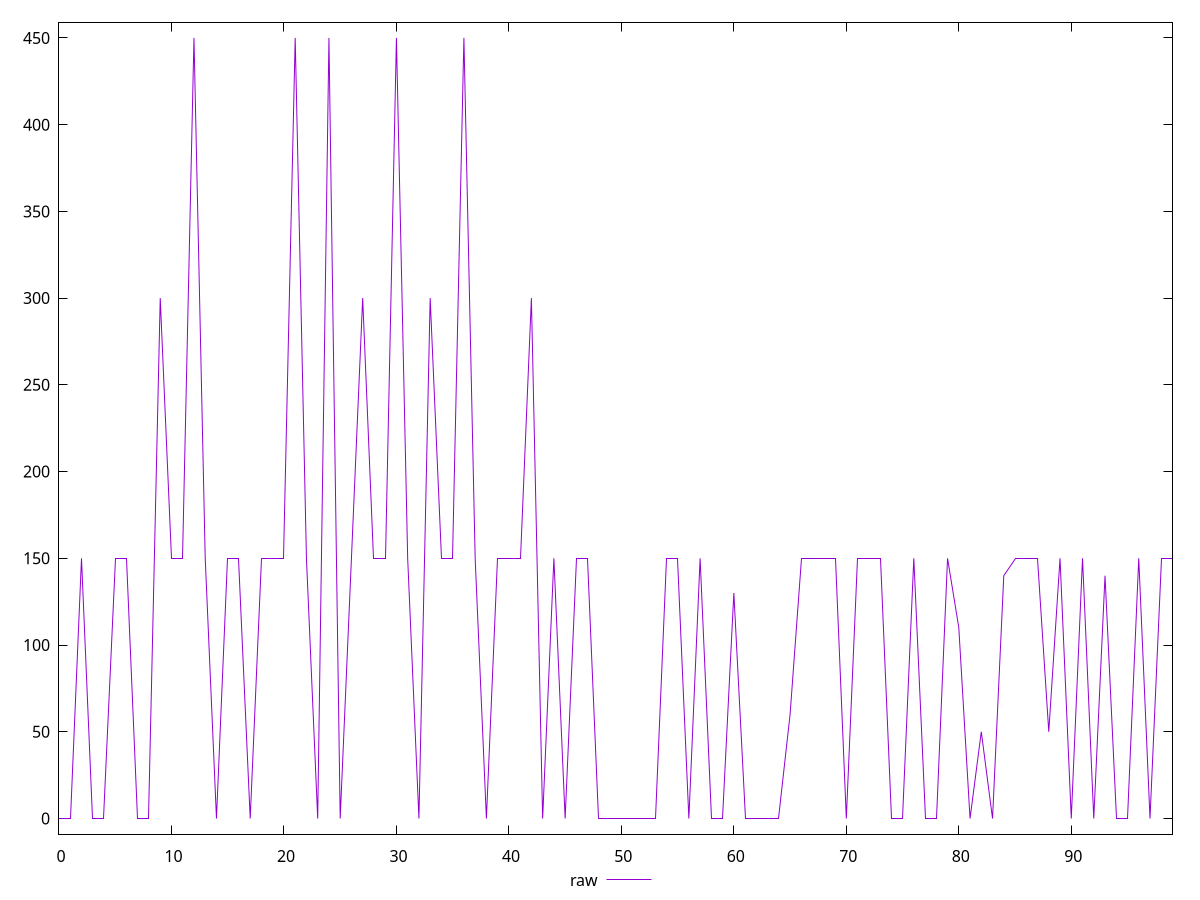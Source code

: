reset

$raw <<EOF
0 0
1 0
2 150
3 0
4 0
5 150
6 150
7 0
8 0
9 300
10 150
11 150
12 450
13 150
14 0
15 150
16 150
17 0
18 150
19 150
20 150
21 450
22 150
23 0
24 450
25 0
26 150
27 300
28 150
29 150
30 450
31 150
32 0
33 300
34 150
35 150
36 450
37 150
38 0
39 150
40 150
41 150
42 300
43 0
44 150
45 0
46 150
47 150
48 0
49 0
50 0
51 0
52 0
53 0
54 150
55 150
56 0
57 150
58 0
59 0
60 130
61 0
62 0
63 0
64 0
65 60
66 150
67 150
68 150
69 150
70 0
71 150
72 150
73 150
74 0
75 0
76 150
77 0
78 0
79 150
80 110
81 0
82 50
83 0
84 140
85 150
86 150
87 150
88 50
89 150
90 0
91 150
92 0
93 140
94 0
95 0
96 150
97 0
98 150
99 150
EOF

set key outside below
set xrange [0:99]
set yrange [-9:459]
set trange [-9:459]
set terminal svg size 640, 500 enhanced background rgb 'white'
set output "report_00025_2021-02-22T21:38:55.199Z/unminified-css/samples/pages/raw/values.svg"

plot $raw title "raw" with line

reset
